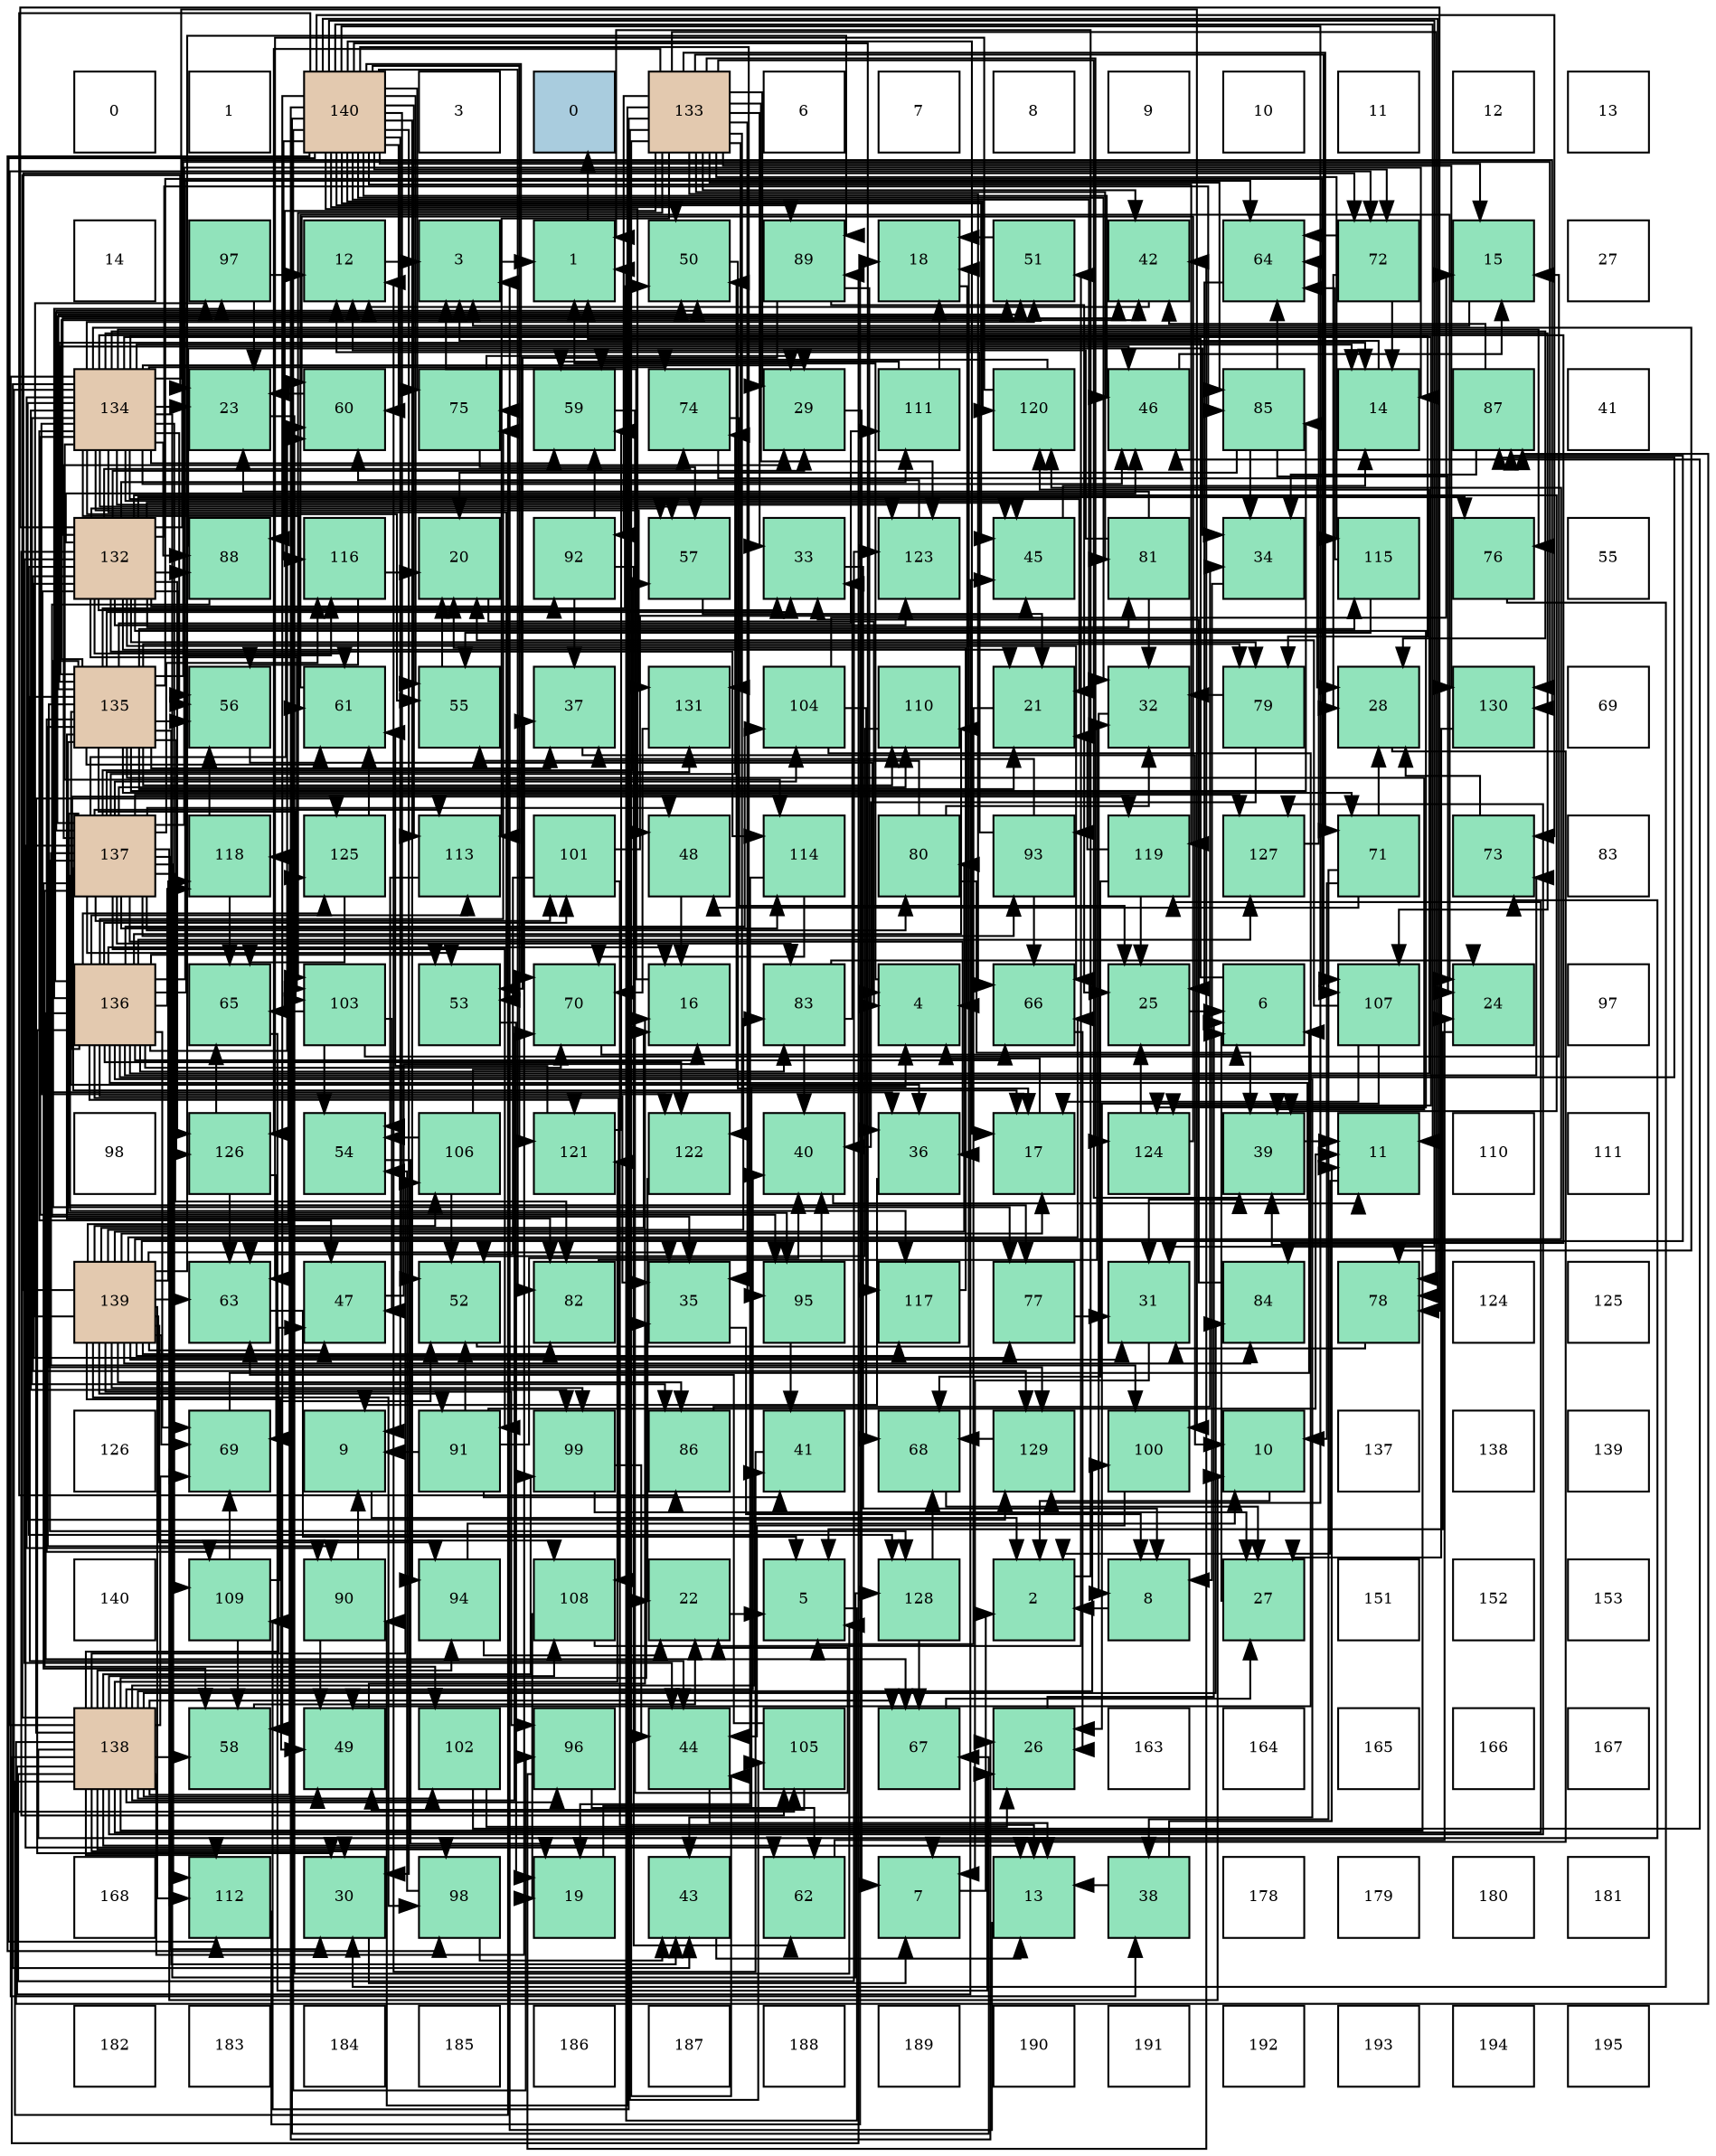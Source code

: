 digraph layout{
 rankdir=TB;
 splines=ortho;
 node [style=filled shape=square fixedsize=true width=0.6];
0[label="0", fontsize=8, fillcolor="#ffffff"];
1[label="1", fontsize=8, fillcolor="#ffffff"];
2[label="140", fontsize=8, fillcolor="#e3c9af"];
3[label="3", fontsize=8, fillcolor="#ffffff"];
4[label="0", fontsize=8, fillcolor="#a9ccde"];
5[label="133", fontsize=8, fillcolor="#e3c9af"];
6[label="6", fontsize=8, fillcolor="#ffffff"];
7[label="7", fontsize=8, fillcolor="#ffffff"];
8[label="8", fontsize=8, fillcolor="#ffffff"];
9[label="9", fontsize=8, fillcolor="#ffffff"];
10[label="10", fontsize=8, fillcolor="#ffffff"];
11[label="11", fontsize=8, fillcolor="#ffffff"];
12[label="12", fontsize=8, fillcolor="#ffffff"];
13[label="13", fontsize=8, fillcolor="#ffffff"];
14[label="14", fontsize=8, fillcolor="#ffffff"];
15[label="97", fontsize=8, fillcolor="#91e3bb"];
16[label="12", fontsize=8, fillcolor="#91e3bb"];
17[label="3", fontsize=8, fillcolor="#91e3bb"];
18[label="1", fontsize=8, fillcolor="#91e3bb"];
19[label="50", fontsize=8, fillcolor="#91e3bb"];
20[label="89", fontsize=8, fillcolor="#91e3bb"];
21[label="18", fontsize=8, fillcolor="#91e3bb"];
22[label="51", fontsize=8, fillcolor="#91e3bb"];
23[label="42", fontsize=8, fillcolor="#91e3bb"];
24[label="64", fontsize=8, fillcolor="#91e3bb"];
25[label="72", fontsize=8, fillcolor="#91e3bb"];
26[label="15", fontsize=8, fillcolor="#91e3bb"];
27[label="27", fontsize=8, fillcolor="#ffffff"];
28[label="134", fontsize=8, fillcolor="#e3c9af"];
29[label="23", fontsize=8, fillcolor="#91e3bb"];
30[label="60", fontsize=8, fillcolor="#91e3bb"];
31[label="75", fontsize=8, fillcolor="#91e3bb"];
32[label="59", fontsize=8, fillcolor="#91e3bb"];
33[label="74", fontsize=8, fillcolor="#91e3bb"];
34[label="29", fontsize=8, fillcolor="#91e3bb"];
35[label="111", fontsize=8, fillcolor="#91e3bb"];
36[label="120", fontsize=8, fillcolor="#91e3bb"];
37[label="46", fontsize=8, fillcolor="#91e3bb"];
38[label="85", fontsize=8, fillcolor="#91e3bb"];
39[label="14", fontsize=8, fillcolor="#91e3bb"];
40[label="87", fontsize=8, fillcolor="#91e3bb"];
41[label="41", fontsize=8, fillcolor="#ffffff"];
42[label="132", fontsize=8, fillcolor="#e3c9af"];
43[label="88", fontsize=8, fillcolor="#91e3bb"];
44[label="116", fontsize=8, fillcolor="#91e3bb"];
45[label="20", fontsize=8, fillcolor="#91e3bb"];
46[label="92", fontsize=8, fillcolor="#91e3bb"];
47[label="57", fontsize=8, fillcolor="#91e3bb"];
48[label="33", fontsize=8, fillcolor="#91e3bb"];
49[label="123", fontsize=8, fillcolor="#91e3bb"];
50[label="45", fontsize=8, fillcolor="#91e3bb"];
51[label="81", fontsize=8, fillcolor="#91e3bb"];
52[label="34", fontsize=8, fillcolor="#91e3bb"];
53[label="115", fontsize=8, fillcolor="#91e3bb"];
54[label="76", fontsize=8, fillcolor="#91e3bb"];
55[label="55", fontsize=8, fillcolor="#ffffff"];
56[label="135", fontsize=8, fillcolor="#e3c9af"];
57[label="56", fontsize=8, fillcolor="#91e3bb"];
58[label="61", fontsize=8, fillcolor="#91e3bb"];
59[label="55", fontsize=8, fillcolor="#91e3bb"];
60[label="37", fontsize=8, fillcolor="#91e3bb"];
61[label="131", fontsize=8, fillcolor="#91e3bb"];
62[label="104", fontsize=8, fillcolor="#91e3bb"];
63[label="110", fontsize=8, fillcolor="#91e3bb"];
64[label="21", fontsize=8, fillcolor="#91e3bb"];
65[label="32", fontsize=8, fillcolor="#91e3bb"];
66[label="79", fontsize=8, fillcolor="#91e3bb"];
67[label="28", fontsize=8, fillcolor="#91e3bb"];
68[label="130", fontsize=8, fillcolor="#91e3bb"];
69[label="69", fontsize=8, fillcolor="#ffffff"];
70[label="137", fontsize=8, fillcolor="#e3c9af"];
71[label="118", fontsize=8, fillcolor="#91e3bb"];
72[label="125", fontsize=8, fillcolor="#91e3bb"];
73[label="113", fontsize=8, fillcolor="#91e3bb"];
74[label="101", fontsize=8, fillcolor="#91e3bb"];
75[label="48", fontsize=8, fillcolor="#91e3bb"];
76[label="114", fontsize=8, fillcolor="#91e3bb"];
77[label="80", fontsize=8, fillcolor="#91e3bb"];
78[label="93", fontsize=8, fillcolor="#91e3bb"];
79[label="119", fontsize=8, fillcolor="#91e3bb"];
80[label="127", fontsize=8, fillcolor="#91e3bb"];
81[label="71", fontsize=8, fillcolor="#91e3bb"];
82[label="73", fontsize=8, fillcolor="#91e3bb"];
83[label="83", fontsize=8, fillcolor="#ffffff"];
84[label="136", fontsize=8, fillcolor="#e3c9af"];
85[label="65", fontsize=8, fillcolor="#91e3bb"];
86[label="103", fontsize=8, fillcolor="#91e3bb"];
87[label="53", fontsize=8, fillcolor="#91e3bb"];
88[label="70", fontsize=8, fillcolor="#91e3bb"];
89[label="16", fontsize=8, fillcolor="#91e3bb"];
90[label="83", fontsize=8, fillcolor="#91e3bb"];
91[label="4", fontsize=8, fillcolor="#91e3bb"];
92[label="66", fontsize=8, fillcolor="#91e3bb"];
93[label="25", fontsize=8, fillcolor="#91e3bb"];
94[label="6", fontsize=8, fillcolor="#91e3bb"];
95[label="107", fontsize=8, fillcolor="#91e3bb"];
96[label="24", fontsize=8, fillcolor="#91e3bb"];
97[label="97", fontsize=8, fillcolor="#ffffff"];
98[label="98", fontsize=8, fillcolor="#ffffff"];
99[label="126", fontsize=8, fillcolor="#91e3bb"];
100[label="54", fontsize=8, fillcolor="#91e3bb"];
101[label="106", fontsize=8, fillcolor="#91e3bb"];
102[label="121", fontsize=8, fillcolor="#91e3bb"];
103[label="122", fontsize=8, fillcolor="#91e3bb"];
104[label="40", fontsize=8, fillcolor="#91e3bb"];
105[label="36", fontsize=8, fillcolor="#91e3bb"];
106[label="17", fontsize=8, fillcolor="#91e3bb"];
107[label="124", fontsize=8, fillcolor="#91e3bb"];
108[label="39", fontsize=8, fillcolor="#91e3bb"];
109[label="11", fontsize=8, fillcolor="#91e3bb"];
110[label="110", fontsize=8, fillcolor="#ffffff"];
111[label="111", fontsize=8, fillcolor="#ffffff"];
112[label="139", fontsize=8, fillcolor="#e3c9af"];
113[label="63", fontsize=8, fillcolor="#91e3bb"];
114[label="47", fontsize=8, fillcolor="#91e3bb"];
115[label="52", fontsize=8, fillcolor="#91e3bb"];
116[label="82", fontsize=8, fillcolor="#91e3bb"];
117[label="35", fontsize=8, fillcolor="#91e3bb"];
118[label="95", fontsize=8, fillcolor="#91e3bb"];
119[label="117", fontsize=8, fillcolor="#91e3bb"];
120[label="77", fontsize=8, fillcolor="#91e3bb"];
121[label="31", fontsize=8, fillcolor="#91e3bb"];
122[label="84", fontsize=8, fillcolor="#91e3bb"];
123[label="78", fontsize=8, fillcolor="#91e3bb"];
124[label="124", fontsize=8, fillcolor="#ffffff"];
125[label="125", fontsize=8, fillcolor="#ffffff"];
126[label="126", fontsize=8, fillcolor="#ffffff"];
127[label="69", fontsize=8, fillcolor="#91e3bb"];
128[label="9", fontsize=8, fillcolor="#91e3bb"];
129[label="91", fontsize=8, fillcolor="#91e3bb"];
130[label="99", fontsize=8, fillcolor="#91e3bb"];
131[label="86", fontsize=8, fillcolor="#91e3bb"];
132[label="41", fontsize=8, fillcolor="#91e3bb"];
133[label="68", fontsize=8, fillcolor="#91e3bb"];
134[label="129", fontsize=8, fillcolor="#91e3bb"];
135[label="100", fontsize=8, fillcolor="#91e3bb"];
136[label="10", fontsize=8, fillcolor="#91e3bb"];
137[label="137", fontsize=8, fillcolor="#ffffff"];
138[label="138", fontsize=8, fillcolor="#ffffff"];
139[label="139", fontsize=8, fillcolor="#ffffff"];
140[label="140", fontsize=8, fillcolor="#ffffff"];
141[label="109", fontsize=8, fillcolor="#91e3bb"];
142[label="90", fontsize=8, fillcolor="#91e3bb"];
143[label="94", fontsize=8, fillcolor="#91e3bb"];
144[label="108", fontsize=8, fillcolor="#91e3bb"];
145[label="22", fontsize=8, fillcolor="#91e3bb"];
146[label="5", fontsize=8, fillcolor="#91e3bb"];
147[label="128", fontsize=8, fillcolor="#91e3bb"];
148[label="2", fontsize=8, fillcolor="#91e3bb"];
149[label="8", fontsize=8, fillcolor="#91e3bb"];
150[label="27", fontsize=8, fillcolor="#91e3bb"];
151[label="151", fontsize=8, fillcolor="#ffffff"];
152[label="152", fontsize=8, fillcolor="#ffffff"];
153[label="153", fontsize=8, fillcolor="#ffffff"];
154[label="138", fontsize=8, fillcolor="#e3c9af"];
155[label="58", fontsize=8, fillcolor="#91e3bb"];
156[label="49", fontsize=8, fillcolor="#91e3bb"];
157[label="102", fontsize=8, fillcolor="#91e3bb"];
158[label="96", fontsize=8, fillcolor="#91e3bb"];
159[label="44", fontsize=8, fillcolor="#91e3bb"];
160[label="105", fontsize=8, fillcolor="#91e3bb"];
161[label="67", fontsize=8, fillcolor="#91e3bb"];
162[label="26", fontsize=8, fillcolor="#91e3bb"];
163[label="163", fontsize=8, fillcolor="#ffffff"];
164[label="164", fontsize=8, fillcolor="#ffffff"];
165[label="165", fontsize=8, fillcolor="#ffffff"];
166[label="166", fontsize=8, fillcolor="#ffffff"];
167[label="167", fontsize=8, fillcolor="#ffffff"];
168[label="168", fontsize=8, fillcolor="#ffffff"];
169[label="112", fontsize=8, fillcolor="#91e3bb"];
170[label="30", fontsize=8, fillcolor="#91e3bb"];
171[label="98", fontsize=8, fillcolor="#91e3bb"];
172[label="19", fontsize=8, fillcolor="#91e3bb"];
173[label="43", fontsize=8, fillcolor="#91e3bb"];
174[label="62", fontsize=8, fillcolor="#91e3bb"];
175[label="7", fontsize=8, fillcolor="#91e3bb"];
176[label="13", fontsize=8, fillcolor="#91e3bb"];
177[label="38", fontsize=8, fillcolor="#91e3bb"];
178[label="178", fontsize=8, fillcolor="#ffffff"];
179[label="179", fontsize=8, fillcolor="#ffffff"];
180[label="180", fontsize=8, fillcolor="#ffffff"];
181[label="181", fontsize=8, fillcolor="#ffffff"];
182[label="182", fontsize=8, fillcolor="#ffffff"];
183[label="183", fontsize=8, fillcolor="#ffffff"];
184[label="184", fontsize=8, fillcolor="#ffffff"];
185[label="185", fontsize=8, fillcolor="#ffffff"];
186[label="186", fontsize=8, fillcolor="#ffffff"];
187[label="187", fontsize=8, fillcolor="#ffffff"];
188[label="188", fontsize=8, fillcolor="#ffffff"];
189[label="189", fontsize=8, fillcolor="#ffffff"];
190[label="190", fontsize=8, fillcolor="#ffffff"];
191[label="191", fontsize=8, fillcolor="#ffffff"];
192[label="192", fontsize=8, fillcolor="#ffffff"];
193[label="193", fontsize=8, fillcolor="#ffffff"];
194[label="194", fontsize=8, fillcolor="#ffffff"];
195[label="195", fontsize=8, fillcolor="#ffffff"];
edge [constraint=false, style=vis];18 -> 4;
148 -> 18;
17 -> 18;
91 -> 18;
146 -> 18;
94 -> 18;
175 -> 148;
149 -> 148;
128 -> 148;
136 -> 148;
109 -> 148;
16 -> 17;
176 -> 17;
39 -> 17;
26 -> 17;
89 -> 17;
106 -> 91;
21 -> 91;
172 -> 91;
45 -> 91;
64 -> 146;
145 -> 146;
29 -> 146;
96 -> 146;
93 -> 94;
162 -> 94;
150 -> 94;
67 -> 175;
34 -> 175;
170 -> 175;
121 -> 175;
65 -> 149;
48 -> 149;
52 -> 149;
117 -> 149;
105 -> 128;
60 -> 136;
177 -> 109;
177 -> 176;
108 -> 109;
104 -> 109;
132 -> 16;
23 -> 16;
173 -> 176;
159 -> 176;
50 -> 39;
37 -> 26;
114 -> 89;
75 -> 89;
156 -> 89;
19 -> 106;
22 -> 21;
115 -> 21;
87 -> 172;
100 -> 172;
59 -> 45;
57 -> 91;
47 -> 64;
155 -> 145;
32 -> 145;
30 -> 29;
58 -> 96;
174 -> 96;
113 -> 146;
24 -> 93;
85 -> 162;
92 -> 162;
161 -> 150;
133 -> 150;
127 -> 94;
88 -> 94;
81 -> 136;
81 -> 67;
81 -> 177;
81 -> 75;
25 -> 39;
25 -> 67;
25 -> 24;
82 -> 67;
33 -> 93;
33 -> 67;
31 -> 34;
31 -> 47;
54 -> 170;
120 -> 121;
123 -> 121;
66 -> 65;
66 -> 104;
77 -> 65;
77 -> 108;
77 -> 59;
51 -> 16;
51 -> 29;
51 -> 65;
116 -> 65;
90 -> 96;
90 -> 48;
90 -> 104;
122 -> 48;
38 -> 45;
38 -> 96;
38 -> 52;
38 -> 24;
131 -> 52;
40 -> 52;
40 -> 23;
43 -> 52;
43 -> 117;
20 -> 93;
20 -> 105;
20 -> 87;
142 -> 128;
142 -> 156;
129 -> 128;
129 -> 109;
129 -> 104;
129 -> 132;
129 -> 115;
46 -> 60;
46 -> 32;
46 -> 174;
78 -> 16;
78 -> 60;
78 -> 92;
143 -> 136;
143 -> 145;
118 -> 104;
118 -> 132;
158 -> 23;
158 -> 174;
15 -> 16;
15 -> 29;
171 -> 173;
171 -> 100;
130 -> 150;
130 -> 159;
135 -> 159;
74 -> 176;
74 -> 50;
74 -> 113;
157 -> 162;
157 -> 37;
86 -> 26;
86 -> 114;
86 -> 100;
86 -> 85;
62 -> 26;
62 -> 156;
62 -> 133;
160 -> 156;
160 -> 113;
101 -> 19;
101 -> 115;
101 -> 100;
95 -> 106;
95 -> 45;
95 -> 162;
144 -> 172;
144 -> 22;
141 -> 115;
141 -> 155;
141 -> 127;
63 -> 115;
35 -> 21;
35 -> 32;
169 -> 21;
73 -> 100;
76 -> 172;
76 -> 88;
53 -> 59;
53 -> 24;
44 -> 45;
44 -> 57;
119 -> 45;
71 -> 57;
71 -> 85;
79 -> 64;
79 -> 93;
79 -> 133;
36 -> 32;
36 -> 113;
102 -> 32;
102 -> 58;
103 -> 145;
49 -> 30;
107 -> 93;
107 -> 30;
72 -> 58;
72 -> 85;
99 -> 113;
99 -> 85;
99 -> 127;
80 -> 24;
147 -> 161;
147 -> 133;
134 -> 133;
68 -> 150;
61 -> 88;
42 -> 64;
42 -> 34;
42 -> 48;
42 -> 105;
42 -> 108;
42 -> 23;
42 -> 159;
42 -> 50;
42 -> 37;
42 -> 57;
42 -> 47;
42 -> 58;
42 -> 92;
42 -> 33;
42 -> 54;
42 -> 120;
42 -> 123;
42 -> 66;
42 -> 51;
42 -> 38;
42 -> 43;
42 -> 46;
42 -> 86;
42 -> 160;
42 -> 35;
42 -> 76;
42 -> 49;
42 -> 107;
42 -> 99;
42 -> 147;
42 -> 134;
42 -> 68;
5 -> 34;
5 -> 48;
5 -> 108;
5 -> 23;
5 -> 159;
5 -> 92;
5 -> 81;
5 -> 123;
5 -> 51;
5 -> 38;
5 -> 43;
5 -> 142;
5 -> 46;
5 -> 118;
5 -> 86;
5 -> 160;
5 -> 95;
5 -> 141;
5 -> 73;
5 -> 53;
5 -> 103;
5 -> 49;
5 -> 107;
5 -> 99;
5 -> 68;
5 -> 61;
28 -> 39;
28 -> 64;
28 -> 29;
28 -> 67;
28 -> 34;
28 -> 177;
28 -> 173;
28 -> 50;
28 -> 37;
28 -> 114;
28 -> 22;
28 -> 87;
28 -> 59;
28 -> 57;
28 -> 47;
28 -> 32;
28 -> 58;
28 -> 33;
28 -> 54;
28 -> 123;
28 -> 66;
28 -> 122;
28 -> 131;
28 -> 43;
28 -> 142;
28 -> 118;
28 -> 130;
28 -> 135;
28 -> 160;
28 -> 95;
28 -> 141;
28 -> 76;
28 -> 103;
28 -> 49;
28 -> 107;
28 -> 147;
28 -> 134;
28 -> 61;
56 -> 39;
56 -> 64;
56 -> 48;
56 -> 105;
56 -> 60;
56 -> 108;
56 -> 23;
56 -> 173;
56 -> 159;
56 -> 37;
56 -> 19;
56 -> 22;
56 -> 57;
56 -> 58;
56 -> 81;
56 -> 120;
56 -> 66;
56 -> 116;
56 -> 38;
56 -> 142;
56 -> 118;
56 -> 86;
56 -> 95;
56 -> 141;
56 -> 63;
56 -> 35;
56 -> 53;
56 -> 99;
56 -> 134;
56 -> 68;
84 -> 89;
84 -> 170;
84 -> 121;
84 -> 117;
84 -> 173;
84 -> 19;
84 -> 87;
84 -> 30;
84 -> 24;
84 -> 92;
84 -> 161;
84 -> 127;
84 -> 88;
84 -> 82;
84 -> 31;
84 -> 90;
84 -> 40;
84 -> 15;
84 -> 74;
84 -> 62;
84 -> 144;
84 -> 63;
84 -> 73;
84 -> 44;
84 -> 71;
84 -> 79;
84 -> 36;
84 -> 102;
84 -> 103;
84 -> 72;
84 -> 80;
70 -> 136;
70 -> 39;
70 -> 106;
70 -> 34;
70 -> 170;
70 -> 105;
70 -> 75;
70 -> 19;
70 -> 22;
70 -> 87;
70 -> 47;
70 -> 155;
70 -> 30;
70 -> 174;
70 -> 33;
70 -> 120;
70 -> 77;
70 -> 116;
70 -> 90;
70 -> 129;
70 -> 78;
70 -> 135;
70 -> 74;
70 -> 157;
70 -> 62;
70 -> 63;
70 -> 169;
70 -> 73;
70 -> 76;
70 -> 44;
70 -> 119;
70 -> 80;
70 -> 147;
70 -> 61;
154 -> 176;
154 -> 29;
154 -> 170;
154 -> 117;
154 -> 60;
154 -> 108;
154 -> 104;
154 -> 132;
154 -> 50;
154 -> 114;
154 -> 156;
154 -> 155;
154 -> 161;
154 -> 127;
154 -> 88;
154 -> 25;
154 -> 82;
154 -> 31;
154 -> 122;
154 -> 40;
154 -> 20;
154 -> 143;
154 -> 158;
154 -> 171;
154 -> 130;
154 -> 135;
154 -> 157;
154 -> 101;
154 -> 144;
154 -> 169;
154 -> 71;
154 -> 79;
154 -> 102;
154 -> 49;
154 -> 72;
154 -> 80;
112 -> 89;
112 -> 106;
112 -> 121;
112 -> 117;
112 -> 114;
112 -> 156;
112 -> 113;
112 -> 92;
112 -> 127;
112 -> 25;
112 -> 77;
112 -> 116;
112 -> 90;
112 -> 122;
112 -> 131;
112 -> 40;
112 -> 20;
112 -> 129;
112 -> 143;
112 -> 158;
112 -> 15;
112 -> 171;
112 -> 130;
112 -> 101;
112 -> 144;
112 -> 169;
112 -> 119;
112 -> 71;
112 -> 36;
112 -> 72;
2 -> 128;
2 -> 109;
2 -> 26;
2 -> 106;
2 -> 162;
2 -> 170;
2 -> 121;
2 -> 65;
2 -> 117;
2 -> 50;
2 -> 37;
2 -> 75;
2 -> 19;
2 -> 115;
2 -> 59;
2 -> 155;
2 -> 30;
2 -> 161;
2 -> 88;
2 -> 25;
2 -> 82;
2 -> 31;
2 -> 123;
2 -> 116;
2 -> 131;
2 -> 20;
2 -> 78;
2 -> 143;
2 -> 158;
2 -> 171;
2 -> 169;
2 -> 73;
2 -> 44;
2 -> 119;
2 -> 79;
2 -> 36;
2 -> 102;
2 -> 134;
edge [constraint=true, style=invis];
0 -> 14 -> 28 -> 42 -> 56 -> 70 -> 84 -> 98 -> 112 -> 126 -> 140 -> 154 -> 168 -> 182;
1 -> 15 -> 29 -> 43 -> 57 -> 71 -> 85 -> 99 -> 113 -> 127 -> 141 -> 155 -> 169 -> 183;
2 -> 16 -> 30 -> 44 -> 58 -> 72 -> 86 -> 100 -> 114 -> 128 -> 142 -> 156 -> 170 -> 184;
3 -> 17 -> 31 -> 45 -> 59 -> 73 -> 87 -> 101 -> 115 -> 129 -> 143 -> 157 -> 171 -> 185;
4 -> 18 -> 32 -> 46 -> 60 -> 74 -> 88 -> 102 -> 116 -> 130 -> 144 -> 158 -> 172 -> 186;
5 -> 19 -> 33 -> 47 -> 61 -> 75 -> 89 -> 103 -> 117 -> 131 -> 145 -> 159 -> 173 -> 187;
6 -> 20 -> 34 -> 48 -> 62 -> 76 -> 90 -> 104 -> 118 -> 132 -> 146 -> 160 -> 174 -> 188;
7 -> 21 -> 35 -> 49 -> 63 -> 77 -> 91 -> 105 -> 119 -> 133 -> 147 -> 161 -> 175 -> 189;
8 -> 22 -> 36 -> 50 -> 64 -> 78 -> 92 -> 106 -> 120 -> 134 -> 148 -> 162 -> 176 -> 190;
9 -> 23 -> 37 -> 51 -> 65 -> 79 -> 93 -> 107 -> 121 -> 135 -> 149 -> 163 -> 177 -> 191;
10 -> 24 -> 38 -> 52 -> 66 -> 80 -> 94 -> 108 -> 122 -> 136 -> 150 -> 164 -> 178 -> 192;
11 -> 25 -> 39 -> 53 -> 67 -> 81 -> 95 -> 109 -> 123 -> 137 -> 151 -> 165 -> 179 -> 193;
12 -> 26 -> 40 -> 54 -> 68 -> 82 -> 96 -> 110 -> 124 -> 138 -> 152 -> 166 -> 180 -> 194;
13 -> 27 -> 41 -> 55 -> 69 -> 83 -> 97 -> 111 -> 125 -> 139 -> 153 -> 167 -> 181 -> 195;
rank = same {0 -> 1 -> 2 -> 3 -> 4 -> 5 -> 6 -> 7 -> 8 -> 9 -> 10 -> 11 -> 12 -> 13};
rank = same {14 -> 15 -> 16 -> 17 -> 18 -> 19 -> 20 -> 21 -> 22 -> 23 -> 24 -> 25 -> 26 -> 27};
rank = same {28 -> 29 -> 30 -> 31 -> 32 -> 33 -> 34 -> 35 -> 36 -> 37 -> 38 -> 39 -> 40 -> 41};
rank = same {42 -> 43 -> 44 -> 45 -> 46 -> 47 -> 48 -> 49 -> 50 -> 51 -> 52 -> 53 -> 54 -> 55};
rank = same {56 -> 57 -> 58 -> 59 -> 60 -> 61 -> 62 -> 63 -> 64 -> 65 -> 66 -> 67 -> 68 -> 69};
rank = same {70 -> 71 -> 72 -> 73 -> 74 -> 75 -> 76 -> 77 -> 78 -> 79 -> 80 -> 81 -> 82 -> 83};
rank = same {84 -> 85 -> 86 -> 87 -> 88 -> 89 -> 90 -> 91 -> 92 -> 93 -> 94 -> 95 -> 96 -> 97};
rank = same {98 -> 99 -> 100 -> 101 -> 102 -> 103 -> 104 -> 105 -> 106 -> 107 -> 108 -> 109 -> 110 -> 111};
rank = same {112 -> 113 -> 114 -> 115 -> 116 -> 117 -> 118 -> 119 -> 120 -> 121 -> 122 -> 123 -> 124 -> 125};
rank = same {126 -> 127 -> 128 -> 129 -> 130 -> 131 -> 132 -> 133 -> 134 -> 135 -> 136 -> 137 -> 138 -> 139};
rank = same {140 -> 141 -> 142 -> 143 -> 144 -> 145 -> 146 -> 147 -> 148 -> 149 -> 150 -> 151 -> 152 -> 153};
rank = same {154 -> 155 -> 156 -> 157 -> 158 -> 159 -> 160 -> 161 -> 162 -> 163 -> 164 -> 165 -> 166 -> 167};
rank = same {168 -> 169 -> 170 -> 171 -> 172 -> 173 -> 174 -> 175 -> 176 -> 177 -> 178 -> 179 -> 180 -> 181};
rank = same {182 -> 183 -> 184 -> 185 -> 186 -> 187 -> 188 -> 189 -> 190 -> 191 -> 192 -> 193 -> 194 -> 195};
}